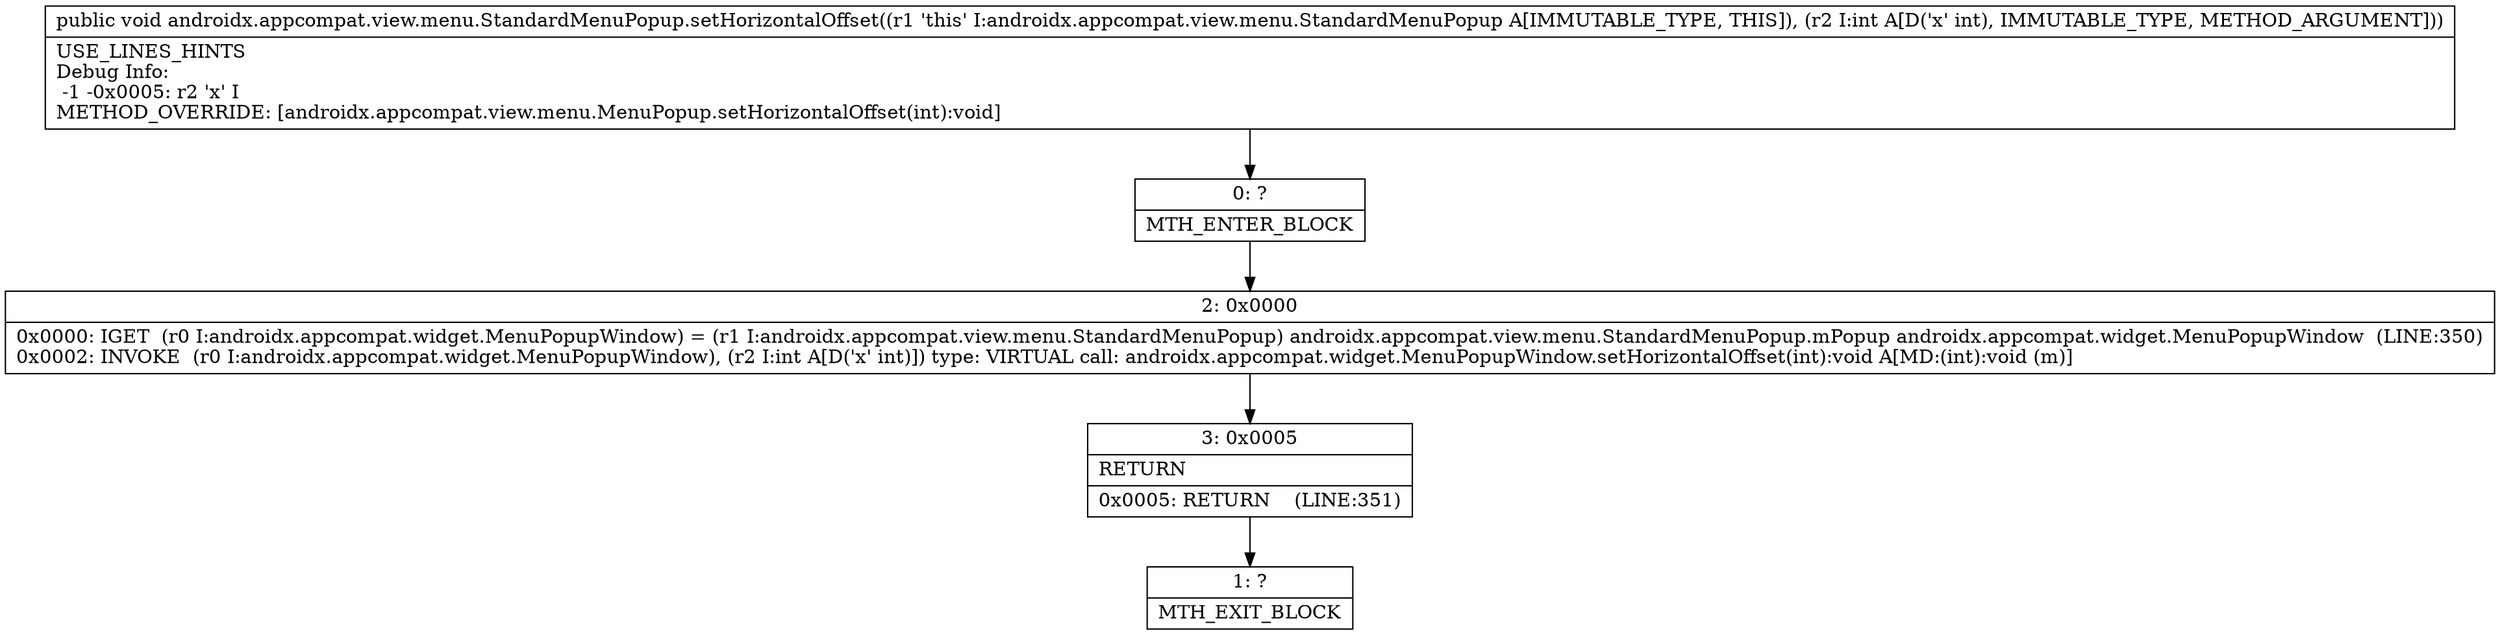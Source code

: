 digraph "CFG forandroidx.appcompat.view.menu.StandardMenuPopup.setHorizontalOffset(I)V" {
Node_0 [shape=record,label="{0\:\ ?|MTH_ENTER_BLOCK\l}"];
Node_2 [shape=record,label="{2\:\ 0x0000|0x0000: IGET  (r0 I:androidx.appcompat.widget.MenuPopupWindow) = (r1 I:androidx.appcompat.view.menu.StandardMenuPopup) androidx.appcompat.view.menu.StandardMenuPopup.mPopup androidx.appcompat.widget.MenuPopupWindow  (LINE:350)\l0x0002: INVOKE  (r0 I:androidx.appcompat.widget.MenuPopupWindow), (r2 I:int A[D('x' int)]) type: VIRTUAL call: androidx.appcompat.widget.MenuPopupWindow.setHorizontalOffset(int):void A[MD:(int):void (m)]\l}"];
Node_3 [shape=record,label="{3\:\ 0x0005|RETURN\l|0x0005: RETURN    (LINE:351)\l}"];
Node_1 [shape=record,label="{1\:\ ?|MTH_EXIT_BLOCK\l}"];
MethodNode[shape=record,label="{public void androidx.appcompat.view.menu.StandardMenuPopup.setHorizontalOffset((r1 'this' I:androidx.appcompat.view.menu.StandardMenuPopup A[IMMUTABLE_TYPE, THIS]), (r2 I:int A[D('x' int), IMMUTABLE_TYPE, METHOD_ARGUMENT]))  | USE_LINES_HINTS\lDebug Info:\l  \-1 \-0x0005: r2 'x' I\lMETHOD_OVERRIDE: [androidx.appcompat.view.menu.MenuPopup.setHorizontalOffset(int):void]\l}"];
MethodNode -> Node_0;Node_0 -> Node_2;
Node_2 -> Node_3;
Node_3 -> Node_1;
}

